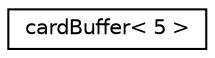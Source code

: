 digraph "Graphical Class Hierarchy"
{
  edge [fontname="Helvetica",fontsize="10",labelfontname="Helvetica",labelfontsize="10"];
  node [fontname="Helvetica",fontsize="10",shape=record];
  rankdir="LR";
  Node0 [label="cardBuffer\< 5 \>",height=0.2,width=0.4,color="black", fillcolor="white", style="filled",URL="$structcardBuffer.html"];
}
